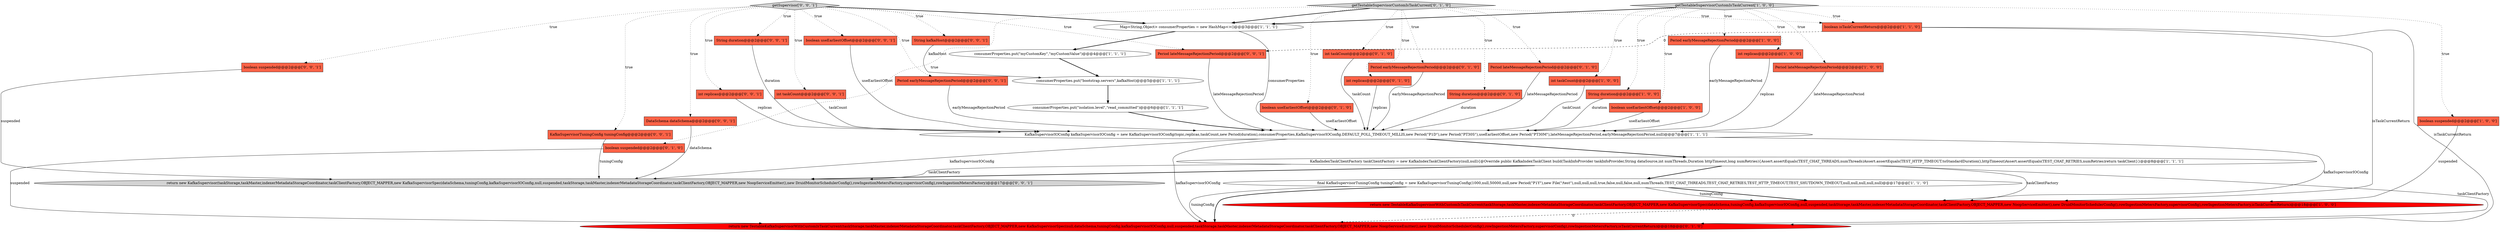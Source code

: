 digraph {
33 [style = filled, label = "String duration@@@2@@@['0', '0', '1']", fillcolor = tomato, shape = box image = "AAA0AAABBB3BBB"];
20 [style = filled, label = "Period earlyMessageRejectionPeriod@@@2@@@['0', '1', '0']", fillcolor = tomato, shape = box image = "AAA0AAABBB2BBB"];
27 [style = filled, label = "int taskCount@@@2@@@['0', '0', '1']", fillcolor = tomato, shape = box image = "AAA0AAABBB3BBB"];
22 [style = filled, label = "getTestableSupervisorCustomIsTaskCurrent['0', '1', '0']", fillcolor = lightgray, shape = diamond image = "AAA0AAABBB2BBB"];
0 [style = filled, label = "KafkaSupervisorIOConfig kafkaSupervisorIOConfig = new KafkaSupervisorIOConfig(topic,replicas,taskCount,new Period(duration),consumerProperties,KafkaSupervisorIOConfig.DEFAULT_POLL_TIMEOUT_MILLIS,new Period(\"P1D\"),new Period(\"PT30S\"),useEarliestOffset,new Period(\"PT30M\"),lateMessageRejectionPeriod,earlyMessageRejectionPeriod,null)@@@7@@@['1', '1', '1']", fillcolor = white, shape = ellipse image = "AAA0AAABBB1BBB"];
10 [style = filled, label = "consumerProperties.put(\"isolation.level\",\"read_committed\")@@@6@@@['1', '1', '1']", fillcolor = white, shape = ellipse image = "AAA0AAABBB1BBB"];
3 [style = filled, label = "final KafkaSupervisorTuningConfig tuningConfig = new KafkaSupervisorTuningConfig(1000,null,50000,null,new Period(\"P1Y\"),new File(\"/test\"),null,null,null,true,false,null,false,null,numThreads,TEST_CHAT_THREADS,TEST_CHAT_RETRIES,TEST_HTTP_TIMEOUT,TEST_SHUTDOWN_TIMEOUT,null,null,null,null,null)@@@17@@@['1', '1', '0']", fillcolor = white, shape = ellipse image = "AAA0AAABBB1BBB"];
25 [style = filled, label = "return new TestableKafkaSupervisorWithCustomIsTaskCurrent(taskStorage,taskMaster,indexerMetadataStorageCoordinator,taskClientFactory,OBJECT_MAPPER,new KafkaSupervisorSpec(null,dataSchema,tuningConfig,kafkaSupervisorIOConfig,null,suspended,taskStorage,taskMaster,indexerMetadataStorageCoordinator,taskClientFactory,OBJECT_MAPPER,new NoopServiceEmitter(),new DruidMonitorSchedulerConfig(),rowIngestionMetersFactory,supervisorConfig),rowIngestionMetersFactory,isTaskCurrentReturn)@@@18@@@['0', '1', '0']", fillcolor = red, shape = ellipse image = "AAA1AAABBB2BBB"];
13 [style = filled, label = "KafkaIndexTaskClientFactory taskClientFactory = new KafkaIndexTaskClientFactory(null,null){@Override public KafkaIndexTaskClient build(TaskInfoProvider taskInfoProvider,String dataSource,int numThreads,Duration httpTimeout,long numRetries){Assert.assertEquals(TEST_CHAT_THREADS,numThreads)Assert.assertEquals(TEST_HTTP_TIMEOUT.toStandardDuration(),httpTimeout)Assert.assertEquals(TEST_CHAT_RETRIES,numRetries)return taskClient}}@@@8@@@['1', '1', '1']", fillcolor = white, shape = ellipse image = "AAA0AAABBB1BBB"];
7 [style = filled, label = "Period lateMessageRejectionPeriod@@@2@@@['1', '0', '0']", fillcolor = tomato, shape = box image = "AAA0AAABBB1BBB"];
31 [style = filled, label = "boolean useEarliestOffset@@@2@@@['0', '0', '1']", fillcolor = tomato, shape = box image = "AAA0AAABBB3BBB"];
37 [style = filled, label = "return new KafkaSupervisor(taskStorage,taskMaster,indexerMetadataStorageCoordinator,taskClientFactory,OBJECT_MAPPER,new KafkaSupervisorSpec(dataSchema,tuningConfig,kafkaSupervisorIOConfig,null,suspended,taskStorage,taskMaster,indexerMetadataStorageCoordinator,taskClientFactory,OBJECT_MAPPER,new NoopServiceEmitter(),new DruidMonitorSchedulerConfig(),rowIngestionMetersFactory,supervisorConfig),rowIngestionMetersFactory)@@@17@@@['0', '0', '1']", fillcolor = lightgray, shape = ellipse image = "AAA0AAABBB3BBB"];
6 [style = filled, label = "Map<String,Object> consumerProperties = new HashMap<>()@@@3@@@['1', '1', '1']", fillcolor = white, shape = ellipse image = "AAA0AAABBB1BBB"];
2 [style = filled, label = "consumerProperties.put(\"myCustomKey\",\"myCustomValue\")@@@4@@@['1', '1', '1']", fillcolor = white, shape = ellipse image = "AAA0AAABBB1BBB"];
34 [style = filled, label = "String kafkaHost@@@2@@@['0', '0', '1']", fillcolor = tomato, shape = box image = "AAA0AAABBB3BBB"];
11 [style = filled, label = "getTestableSupervisorCustomIsTaskCurrent['1', '0', '0']", fillcolor = lightgray, shape = diamond image = "AAA0AAABBB1BBB"];
19 [style = filled, label = "int replicas@@@2@@@['0', '1', '0']", fillcolor = tomato, shape = box image = "AAA0AAABBB2BBB"];
9 [style = filled, label = "int taskCount@@@2@@@['1', '0', '0']", fillcolor = tomato, shape = box image = "AAA0AAABBB1BBB"];
29 [style = filled, label = "boolean suspended@@@2@@@['0', '0', '1']", fillcolor = tomato, shape = box image = "AAA0AAABBB3BBB"];
28 [style = filled, label = "Period earlyMessageRejectionPeriod@@@2@@@['0', '0', '1']", fillcolor = tomato, shape = box image = "AAA0AAABBB3BBB"];
18 [style = filled, label = "String duration@@@2@@@['0', '1', '0']", fillcolor = tomato, shape = box image = "AAA0AAABBB2BBB"];
24 [style = filled, label = "boolean useEarliestOffset@@@2@@@['0', '1', '0']", fillcolor = tomato, shape = box image = "AAA0AAABBB2BBB"];
17 [style = filled, label = "int taskCount@@@2@@@['0', '1', '0']", fillcolor = tomato, shape = box image = "AAA0AAABBB2BBB"];
16 [style = filled, label = "boolean isTaskCurrentReturn@@@2@@@['1', '1', '0']", fillcolor = tomato, shape = box image = "AAA0AAABBB1BBB"];
32 [style = filled, label = "int replicas@@@2@@@['0', '0', '1']", fillcolor = tomato, shape = box image = "AAA0AAABBB3BBB"];
35 [style = filled, label = "DataSchema dataSchema@@@2@@@['0', '0', '1']", fillcolor = tomato, shape = box image = "AAA0AAABBB3BBB"];
36 [style = filled, label = "Period lateMessageRejectionPeriod@@@2@@@['0', '0', '1']", fillcolor = tomato, shape = box image = "AAA0AAABBB3BBB"];
12 [style = filled, label = "boolean suspended@@@2@@@['1', '0', '0']", fillcolor = tomato, shape = box image = "AAA0AAABBB1BBB"];
5 [style = filled, label = "consumerProperties.put(\"bootstrap.servers\",kafkaHost)@@@5@@@['1', '1', '1']", fillcolor = white, shape = ellipse image = "AAA0AAABBB1BBB"];
26 [style = filled, label = "getSupervisor['0', '0', '1']", fillcolor = lightgray, shape = diamond image = "AAA0AAABBB3BBB"];
30 [style = filled, label = "KafkaSupervisorTuningConfig tuningConfig@@@2@@@['0', '0', '1']", fillcolor = tomato, shape = box image = "AAA0AAABBB3BBB"];
4 [style = filled, label = "String duration@@@2@@@['1', '0', '0']", fillcolor = tomato, shape = box image = "AAA0AAABBB1BBB"];
1 [style = filled, label = "return new TestableKafkaSupervisorWithCustomIsTaskCurrent(taskStorage,taskMaster,indexerMetadataStorageCoordinator,taskClientFactory,OBJECT_MAPPER,new KafkaSupervisorSpec(dataSchema,tuningConfig,kafkaSupervisorIOConfig,null,suspended,taskStorage,taskMaster,indexerMetadataStorageCoordinator,taskClientFactory,OBJECT_MAPPER,new NoopServiceEmitter(),new DruidMonitorSchedulerConfig(),rowIngestionMetersFactory,supervisorConfig),rowIngestionMetersFactory,isTaskCurrentReturn)@@@18@@@['1', '0', '0']", fillcolor = red, shape = ellipse image = "AAA1AAABBB1BBB"];
23 [style = filled, label = "Period lateMessageRejectionPeriod@@@2@@@['0', '1', '0']", fillcolor = tomato, shape = box image = "AAA0AAABBB2BBB"];
15 [style = filled, label = "boolean useEarliestOffset@@@2@@@['1', '0', '0']", fillcolor = tomato, shape = box image = "AAA0AAABBB1BBB"];
8 [style = filled, label = "Period earlyMessageRejectionPeriod@@@2@@@['1', '0', '0']", fillcolor = tomato, shape = box image = "AAA0AAABBB1BBB"];
21 [style = filled, label = "boolean suspended@@@2@@@['0', '1', '0']", fillcolor = tomato, shape = box image = "AAA0AAABBB2BBB"];
14 [style = filled, label = "int replicas@@@2@@@['1', '0', '0']", fillcolor = tomato, shape = box image = "AAA0AAABBB1BBB"];
11->7 [style = dotted, label="true"];
22->21 [style = dotted, label="true"];
5->10 [style = bold, label=""];
15->0 [style = solid, label="useEarliestOffset"];
0->37 [style = solid, label="kafkaSupervisorIOConfig"];
2->5 [style = bold, label=""];
22->19 [style = dotted, label="true"];
26->33 [style = dotted, label="true"];
33->0 [style = solid, label="duration"];
22->18 [style = dotted, label="true"];
7->0 [style = solid, label="lateMessageRejectionPeriod"];
0->13 [style = bold, label=""];
3->1 [style = bold, label=""];
22->23 [style = dotted, label="true"];
30->37 [style = solid, label="tuningConfig"];
27->0 [style = solid, label="taskCount"];
13->37 [style = solid, label="taskClientFactory"];
3->25 [style = bold, label=""];
26->34 [style = dotted, label="true"];
26->27 [style = dotted, label="true"];
13->25 [style = solid, label="taskClientFactory"];
36->0 [style = solid, label="lateMessageRejectionPeriod"];
0->25 [style = solid, label="kafkaSupervisorIOConfig"];
11->6 [style = bold, label=""];
11->14 [style = dotted, label="true"];
21->25 [style = solid, label="suspended"];
11->12 [style = dotted, label="true"];
13->1 [style = solid, label="taskClientFactory"];
11->9 [style = dotted, label="true"];
3->25 [style = solid, label="tuningConfig"];
11->4 [style = dotted, label="true"];
22->24 [style = dotted, label="true"];
26->6 [style = bold, label=""];
3->1 [style = solid, label="tuningConfig"];
12->1 [style = solid, label="suspended"];
18->0 [style = solid, label="duration"];
0->1 [style = solid, label="kafkaSupervisorIOConfig"];
14->0 [style = solid, label="replicas"];
6->2 [style = bold, label=""];
6->0 [style = solid, label="consumerProperties"];
19->0 [style = solid, label="replicas"];
13->37 [style = bold, label=""];
26->31 [style = dotted, label="true"];
23->0 [style = solid, label="lateMessageRejectionPeriod"];
29->37 [style = solid, label="suspended"];
22->20 [style = dotted, label="true"];
13->3 [style = bold, label=""];
34->5 [style = solid, label="kafkaHost"];
35->37 [style = solid, label="dataSchema"];
26->32 [style = dotted, label="true"];
20->0 [style = solid, label="earlyMessageRejectionPeriod"];
26->30 [style = dotted, label="true"];
26->28 [style = dotted, label="true"];
22->16 [style = dotted, label="true"];
28->0 [style = solid, label="earlyMessageRejectionPeriod"];
10->0 [style = bold, label=""];
16->36 [style = dashed, label="0"];
11->16 [style = dotted, label="true"];
16->25 [style = solid, label="isTaskCurrentReturn"];
22->6 [style = bold, label=""];
17->0 [style = solid, label="taskCount"];
11->8 [style = dotted, label="true"];
16->1 [style = solid, label="isTaskCurrentReturn"];
22->17 [style = dotted, label="true"];
24->0 [style = solid, label="useEarliestOffset"];
26->29 [style = dotted, label="true"];
4->0 [style = solid, label="duration"];
9->0 [style = solid, label="taskCount"];
26->35 [style = dotted, label="true"];
11->15 [style = dotted, label="true"];
1->25 [style = dashed, label="0"];
8->0 [style = solid, label="earlyMessageRejectionPeriod"];
31->0 [style = solid, label="useEarliestOffset"];
26->36 [style = dotted, label="true"];
32->0 [style = solid, label="replicas"];
}
